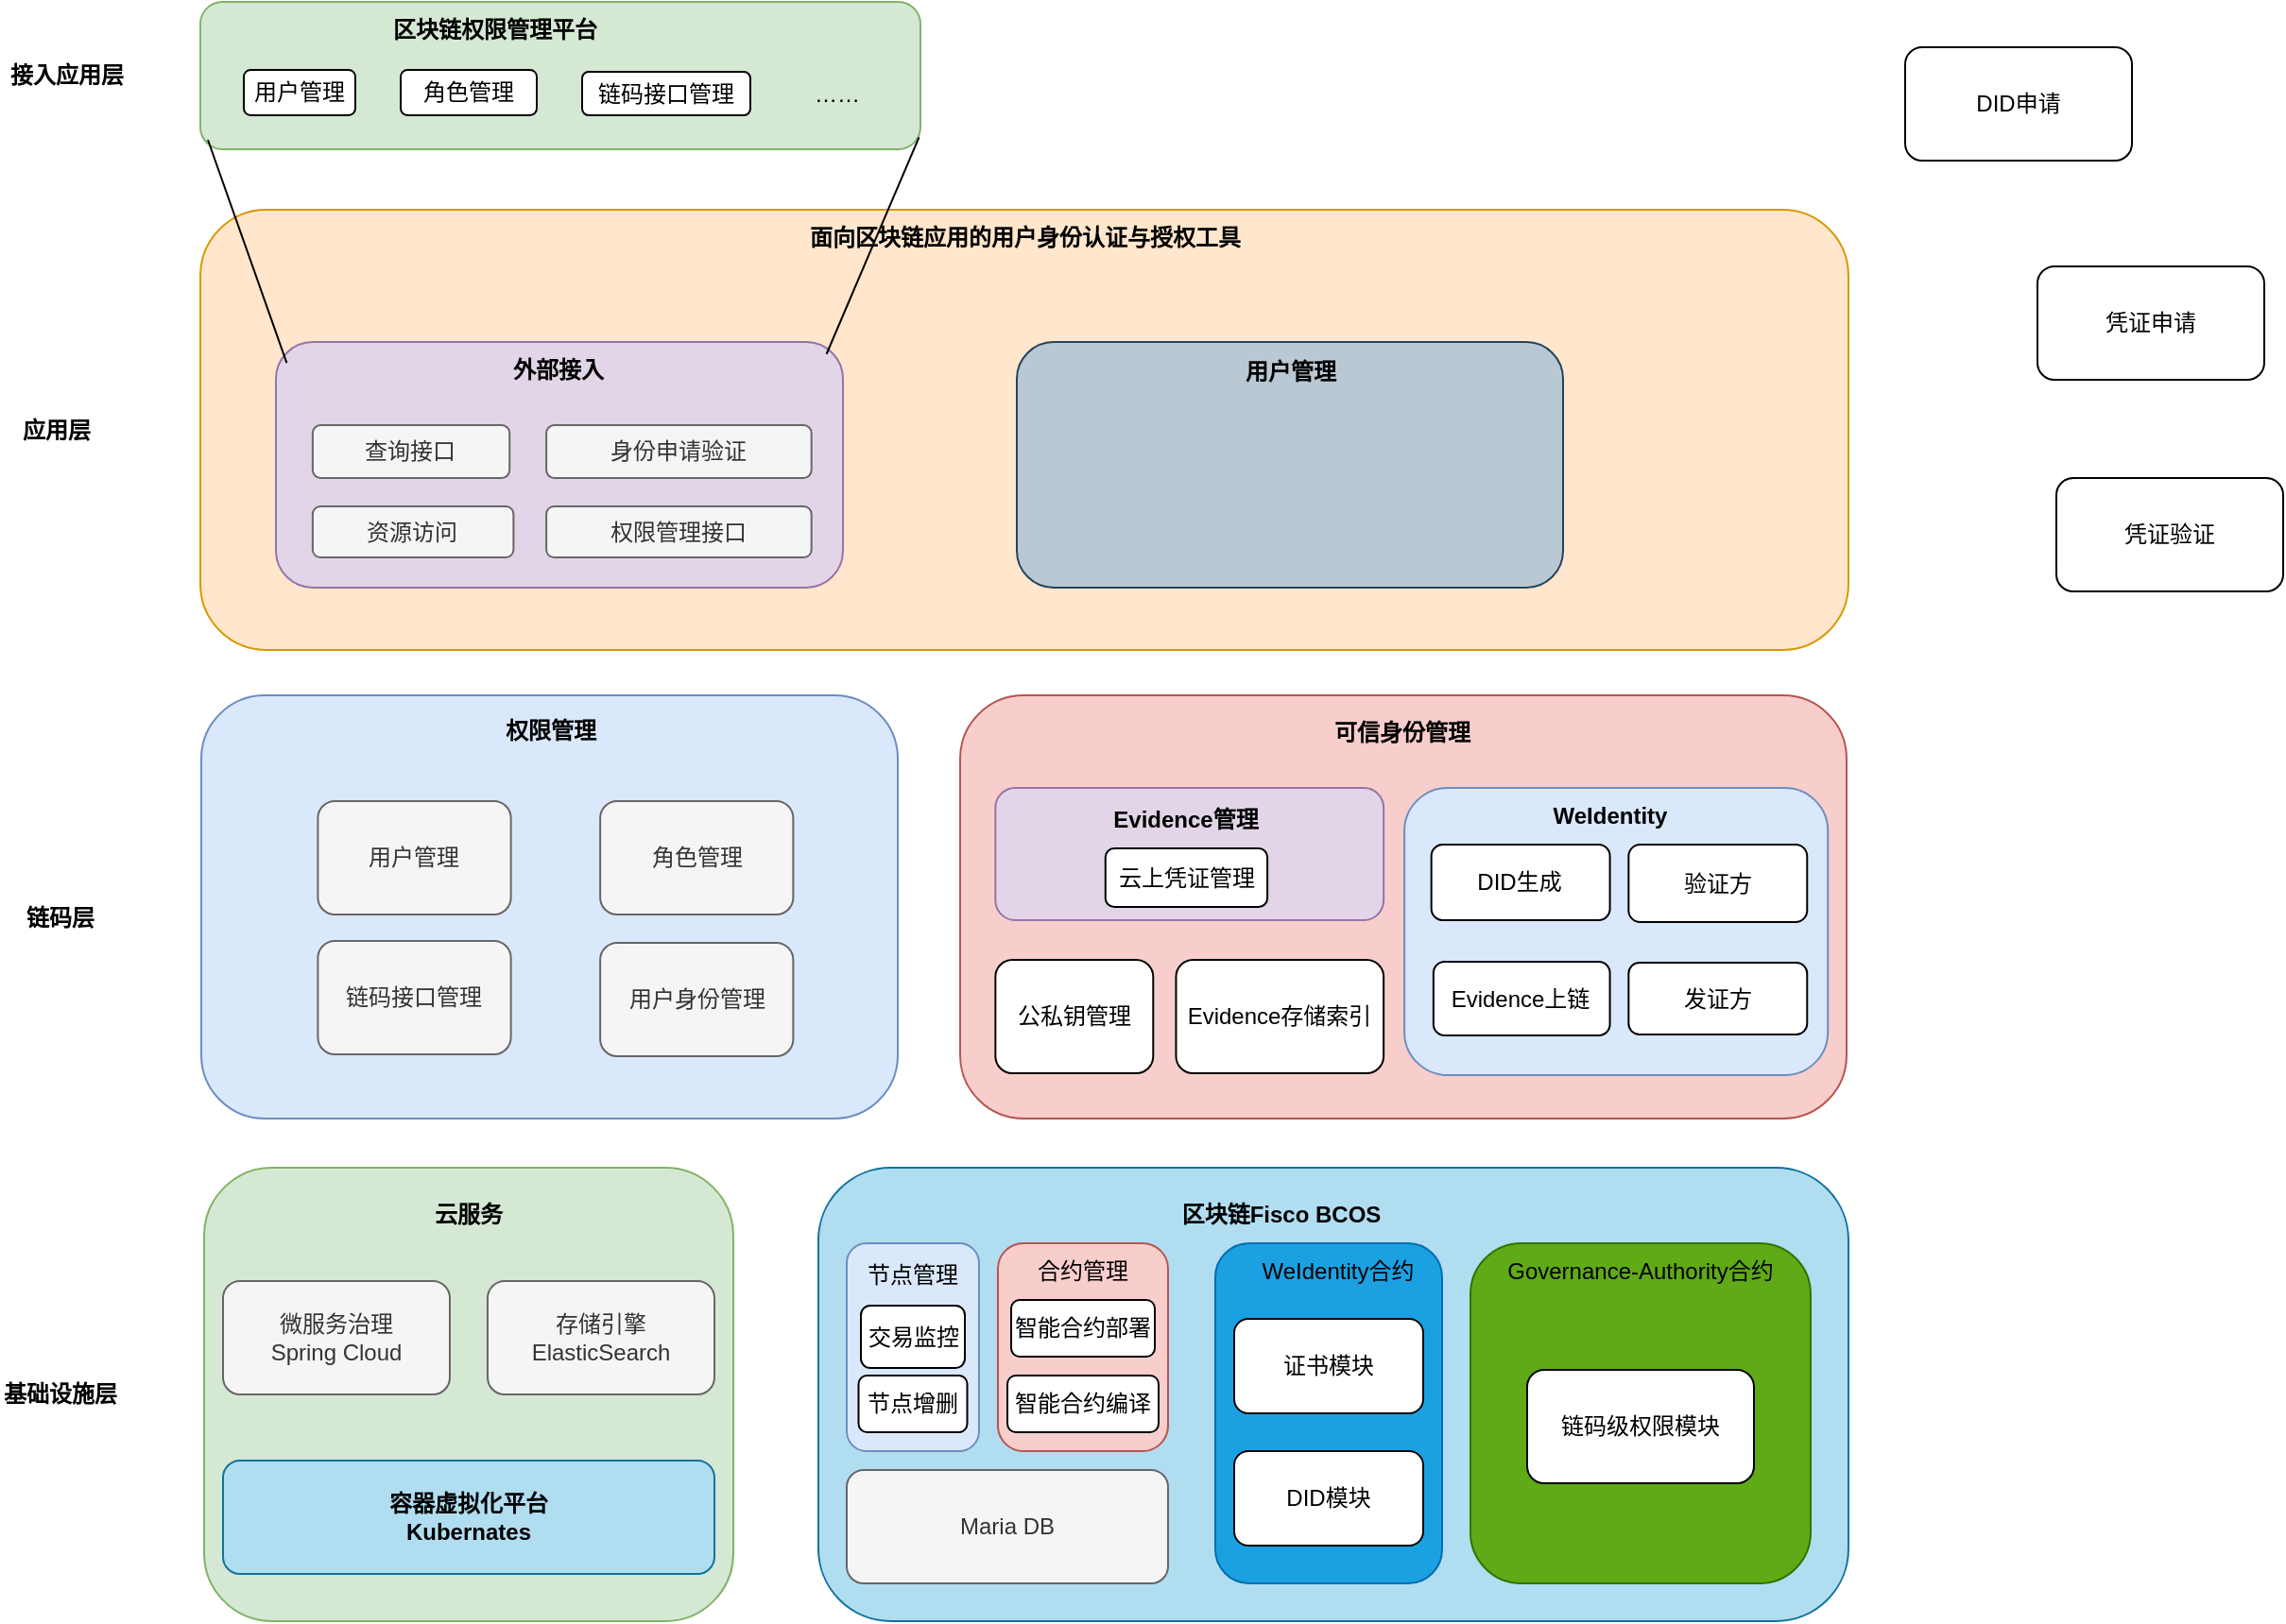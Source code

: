 <mxfile version="17.4.6" type="github">
  <diagram id="CHTWvZ9OObj7_jBJQ946" name="Page-1">
    <mxGraphModel dx="1209" dy="1942" grid="1" gridSize="10" guides="1" tooltips="1" connect="1" arrows="1" fold="1" page="1" pageScale="1" pageWidth="827" pageHeight="1169" math="0" shadow="0">
      <root>
        <mxCell id="0" />
        <mxCell id="1" parent="0" />
        <mxCell id="BYqKNGFPrdksZqyR5QS9-35" value="" style="group" parent="1" vertex="1" connectable="0">
          <mxGeometry x="160" y="520" width="280" height="240" as="geometry" />
        </mxCell>
        <mxCell id="BYqKNGFPrdksZqyR5QS9-1" value="" style="rounded=1;whiteSpace=wrap;html=1;fillColor=#d5e8d4;strokeColor=#82b366;" parent="BYqKNGFPrdksZqyR5QS9-35" vertex="1">
          <mxGeometry width="280" height="240" as="geometry" />
        </mxCell>
        <mxCell id="BYqKNGFPrdksZqyR5QS9-3" value="&lt;b&gt;云服务&lt;/b&gt;" style="text;html=1;strokeColor=none;fillColor=none;align=center;verticalAlign=middle;whiteSpace=wrap;rounded=0;" parent="BYqKNGFPrdksZqyR5QS9-35" vertex="1">
          <mxGeometry x="110" y="10" width="60" height="30" as="geometry" />
        </mxCell>
        <mxCell id="BYqKNGFPrdksZqyR5QS9-4" value="微服务治理&lt;br&gt;Spring Cloud" style="rounded=1;whiteSpace=wrap;html=1;fillColor=#f5f5f5;fontColor=#333333;strokeColor=#666666;" parent="BYqKNGFPrdksZqyR5QS9-35" vertex="1">
          <mxGeometry x="10" y="60" width="120" height="60" as="geometry" />
        </mxCell>
        <mxCell id="BYqKNGFPrdksZqyR5QS9-5" value="存储引擎&lt;br&gt;ElasticSearch" style="rounded=1;whiteSpace=wrap;html=1;fillColor=#f5f5f5;fontColor=#333333;strokeColor=#666666;" parent="BYqKNGFPrdksZqyR5QS9-35" vertex="1">
          <mxGeometry x="150" y="60" width="120" height="60" as="geometry" />
        </mxCell>
        <mxCell id="BYqKNGFPrdksZqyR5QS9-6" value="&lt;b&gt;容器虚拟化平台&lt;br&gt;Kubernates&lt;/b&gt;" style="rounded=1;whiteSpace=wrap;html=1;fillColor=#b1ddf0;strokeColor=#10739e;" parent="BYqKNGFPrdksZqyR5QS9-35" vertex="1">
          <mxGeometry x="10" y="155" width="260" height="60" as="geometry" />
        </mxCell>
        <mxCell id="BYqKNGFPrdksZqyR5QS9-38" value="" style="group" parent="1" vertex="1" connectable="0">
          <mxGeometry x="485" y="520" width="545" height="240" as="geometry" />
        </mxCell>
        <mxCell id="BYqKNGFPrdksZqyR5QS9-2" value="" style="rounded=1;whiteSpace=wrap;html=1;arcSize=16;fillColor=#b1ddf0;strokeColor=#10739e;" parent="BYqKNGFPrdksZqyR5QS9-38" vertex="1">
          <mxGeometry width="545" height="240" as="geometry" />
        </mxCell>
        <mxCell id="BYqKNGFPrdksZqyR5QS9-8" value="Maria DB" style="rounded=1;whiteSpace=wrap;html=1;fillColor=#f5f5f5;fontColor=#333333;strokeColor=#666666;" parent="BYqKNGFPrdksZqyR5QS9-38" vertex="1">
          <mxGeometry x="15" y="160" width="170" height="60" as="geometry" />
        </mxCell>
        <mxCell id="BYqKNGFPrdksZqyR5QS9-9" value="" style="rounded=1;whiteSpace=wrap;html=1;fillColor=#1ba1e2;fontColor=#ffffff;strokeColor=#006EAF;" parent="BYqKNGFPrdksZqyR5QS9-38" vertex="1">
          <mxGeometry x="210" y="40" width="120" height="180" as="geometry" />
        </mxCell>
        <mxCell id="BYqKNGFPrdksZqyR5QS9-12" value="" style="rounded=1;whiteSpace=wrap;html=1;fillColor=#60a917;fontColor=#ffffff;strokeColor=#2D7600;" parent="BYqKNGFPrdksZqyR5QS9-38" vertex="1">
          <mxGeometry x="345" y="40" width="180" height="180" as="geometry" />
        </mxCell>
        <mxCell id="BYqKNGFPrdksZqyR5QS9-13" value="&lt;b&gt;区块链Fisco BCOS&lt;/b&gt;" style="text;html=1;strokeColor=none;fillColor=none;align=center;verticalAlign=middle;whiteSpace=wrap;rounded=0;" parent="BYqKNGFPrdksZqyR5QS9-38" vertex="1">
          <mxGeometry x="190" y="10" width="110" height="30" as="geometry" />
        </mxCell>
        <mxCell id="BYqKNGFPrdksZqyR5QS9-15" value="WeIdentity合约" style="text;html=1;strokeColor=none;fillColor=none;align=center;verticalAlign=middle;whiteSpace=wrap;rounded=0;" parent="BYqKNGFPrdksZqyR5QS9-38" vertex="1">
          <mxGeometry x="230" y="40" width="90" height="30" as="geometry" />
        </mxCell>
        <mxCell id="BYqKNGFPrdksZqyR5QS9-16" value="Governance-Authority合约" style="text;html=1;strokeColor=none;fillColor=none;align=center;verticalAlign=middle;whiteSpace=wrap;rounded=0;" parent="BYqKNGFPrdksZqyR5QS9-38" vertex="1">
          <mxGeometry x="360" y="40" width="150" height="30" as="geometry" />
        </mxCell>
        <mxCell id="BYqKNGFPrdksZqyR5QS9-17" value="证书模块" style="rounded=1;whiteSpace=wrap;html=1;" parent="BYqKNGFPrdksZqyR5QS9-38" vertex="1">
          <mxGeometry x="220" y="80" width="100" height="50" as="geometry" />
        </mxCell>
        <mxCell id="BYqKNGFPrdksZqyR5QS9-18" value="DID模块" style="rounded=1;whiteSpace=wrap;html=1;" parent="BYqKNGFPrdksZqyR5QS9-38" vertex="1">
          <mxGeometry x="220" y="150" width="100" height="50" as="geometry" />
        </mxCell>
        <mxCell id="BYqKNGFPrdksZqyR5QS9-19" style="edgeStyle=orthogonalEdgeStyle;rounded=0;orthogonalLoop=1;jettySize=auto;html=1;exitX=0.5;exitY=1;exitDx=0;exitDy=0;" parent="BYqKNGFPrdksZqyR5QS9-38" source="BYqKNGFPrdksZqyR5QS9-16" target="BYqKNGFPrdksZqyR5QS9-16" edge="1">
          <mxGeometry relative="1" as="geometry" />
        </mxCell>
        <mxCell id="BYqKNGFPrdksZqyR5QS9-25" value="" style="group" parent="BYqKNGFPrdksZqyR5QS9-38" vertex="1" connectable="0">
          <mxGeometry x="15" y="40" width="80" height="110" as="geometry" />
        </mxCell>
        <mxCell id="BYqKNGFPrdksZqyR5QS9-14" value="" style="rounded=1;whiteSpace=wrap;html=1;fillColor=#dae8fc;strokeColor=#6c8ebf;" parent="BYqKNGFPrdksZqyR5QS9-25" vertex="1">
          <mxGeometry width="70" height="110" as="geometry" />
        </mxCell>
        <mxCell id="BYqKNGFPrdksZqyR5QS9-20" value="节点管理" style="text;html=1;strokeColor=none;fillColor=none;align=center;verticalAlign=middle;whiteSpace=wrap;rounded=0;container=1;" parent="BYqKNGFPrdksZqyR5QS9-25" vertex="1">
          <mxGeometry x="5" width="60" height="33" as="geometry">
            <mxRectangle y="10" width="80" height="20" as="alternateBounds" />
          </mxGeometry>
        </mxCell>
        <mxCell id="BYqKNGFPrdksZqyR5QS9-23" value="交易监控" style="rounded=1;whiteSpace=wrap;html=1;" parent="BYqKNGFPrdksZqyR5QS9-25" vertex="1">
          <mxGeometry x="7.5" y="33" width="55" height="33" as="geometry" />
        </mxCell>
        <mxCell id="BYqKNGFPrdksZqyR5QS9-24" value="节点增删" style="rounded=1;whiteSpace=wrap;html=1;" parent="BYqKNGFPrdksZqyR5QS9-25" vertex="1">
          <mxGeometry x="6.25" y="70" width="57.5" height="30" as="geometry" />
        </mxCell>
        <mxCell id="BYqKNGFPrdksZqyR5QS9-29" value="" style="group" parent="BYqKNGFPrdksZqyR5QS9-38" vertex="1" connectable="0">
          <mxGeometry x="95" y="40" width="90" height="110" as="geometry" />
        </mxCell>
        <mxCell id="BYqKNGFPrdksZqyR5QS9-10" value="" style="rounded=1;whiteSpace=wrap;html=1;fillColor=#f8cecc;strokeColor=#b85450;" parent="BYqKNGFPrdksZqyR5QS9-29" vertex="1">
          <mxGeometry width="90" height="110" as="geometry" />
        </mxCell>
        <mxCell id="BYqKNGFPrdksZqyR5QS9-21" value="合约管理" style="text;html=1;strokeColor=none;fillColor=none;align=center;verticalAlign=middle;whiteSpace=wrap;rounded=0;" parent="BYqKNGFPrdksZqyR5QS9-29" vertex="1">
          <mxGeometry x="15" width="60" height="30" as="geometry" />
        </mxCell>
        <mxCell id="BYqKNGFPrdksZqyR5QS9-27" value="智能合约部署" style="rounded=1;whiteSpace=wrap;html=1;" parent="BYqKNGFPrdksZqyR5QS9-29" vertex="1">
          <mxGeometry x="7" y="30" width="76" height="30" as="geometry" />
        </mxCell>
        <mxCell id="BYqKNGFPrdksZqyR5QS9-28" value="智能合约编译" style="rounded=1;whiteSpace=wrap;html=1;" parent="BYqKNGFPrdksZqyR5QS9-29" vertex="1">
          <mxGeometry x="5" y="70" width="80" height="30" as="geometry" />
        </mxCell>
        <mxCell id="BYqKNGFPrdksZqyR5QS9-34" value="链码级权限模块" style="rounded=1;whiteSpace=wrap;html=1;" parent="BYqKNGFPrdksZqyR5QS9-38" vertex="1">
          <mxGeometry x="375" y="107" width="120" height="60" as="geometry" />
        </mxCell>
        <mxCell id="BYqKNGFPrdksZqyR5QS9-39" value="&lt;b&gt;基础设施层&lt;/b&gt;" style="text;html=1;strokeColor=none;fillColor=none;align=center;verticalAlign=middle;whiteSpace=wrap;rounded=0;" parent="1" vertex="1">
          <mxGeometry x="53" y="625" width="62" height="30" as="geometry" />
        </mxCell>
        <mxCell id="BYqKNGFPrdksZqyR5QS9-59" value="" style="group" parent="1" vertex="1" connectable="0">
          <mxGeometry x="560" y="270" width="469" height="224" as="geometry" />
        </mxCell>
        <mxCell id="BYqKNGFPrdksZqyR5QS9-45" value="" style="rounded=1;whiteSpace=wrap;html=1;fillColor=#f8cecc;strokeColor=#b85450;" parent="BYqKNGFPrdksZqyR5QS9-59" vertex="1">
          <mxGeometry width="469.0" height="224" as="geometry" />
        </mxCell>
        <mxCell id="BYqKNGFPrdksZqyR5QS9-40" value="&lt;b&gt;可信身份管理&lt;/b&gt;" style="text;html=1;strokeColor=none;fillColor=none;align=center;verticalAlign=middle;whiteSpace=wrap;rounded=0;" parent="BYqKNGFPrdksZqyR5QS9-59" vertex="1">
          <mxGeometry x="193.311" y="5" width="82.377" height="30" as="geometry" />
        </mxCell>
        <mxCell id="BYqKNGFPrdksZqyR5QS9-57" value="" style="group" parent="BYqKNGFPrdksZqyR5QS9-59" vertex="1" connectable="0">
          <mxGeometry x="235.049" y="49" width="224.066" height="152" as="geometry" />
        </mxCell>
        <mxCell id="BYqKNGFPrdksZqyR5QS9-51" value="" style="rounded=1;whiteSpace=wrap;html=1;fillColor=#dae8fc;strokeColor=#6c8ebf;" parent="BYqKNGFPrdksZqyR5QS9-57" vertex="1">
          <mxGeometry width="224.066" height="152" as="geometry" />
        </mxCell>
        <mxCell id="BYqKNGFPrdksZqyR5QS9-44" value="&lt;b&gt;WeIdentity&lt;/b&gt;" style="text;html=1;strokeColor=none;fillColor=none;align=center;verticalAlign=middle;whiteSpace=wrap;rounded=0;" parent="BYqKNGFPrdksZqyR5QS9-57" vertex="1">
          <mxGeometry x="76.336" width="65.902" height="30" as="geometry" />
        </mxCell>
        <mxCell id="BYqKNGFPrdksZqyR5QS9-52" value="DID生成" style="rounded=1;whiteSpace=wrap;html=1;" parent="BYqKNGFPrdksZqyR5QS9-57" vertex="1">
          <mxGeometry x="14.279" y="30" width="94.459" height="40" as="geometry" />
        </mxCell>
        <mxCell id="BYqKNGFPrdksZqyR5QS9-53" value="验证方" style="rounded=1;whiteSpace=wrap;html=1;" parent="BYqKNGFPrdksZqyR5QS9-57" vertex="1">
          <mxGeometry x="118.623" y="30" width="94.459" height="41" as="geometry" />
        </mxCell>
        <mxCell id="BYqKNGFPrdksZqyR5QS9-54" value="发证方" style="rounded=1;whiteSpace=wrap;html=1;" parent="BYqKNGFPrdksZqyR5QS9-57" vertex="1">
          <mxGeometry x="118.623" y="92.5" width="94.459" height="38" as="geometry" />
        </mxCell>
        <mxCell id="BYqKNGFPrdksZqyR5QS9-55" value="Evidence上链" style="rounded=1;whiteSpace=wrap;html=1;" parent="BYqKNGFPrdksZqyR5QS9-57" vertex="1">
          <mxGeometry x="15.377" y="92" width="93.361" height="39" as="geometry" />
        </mxCell>
        <mxCell id="BYqKNGFPrdksZqyR5QS9-58" value="" style="group" parent="BYqKNGFPrdksZqyR5QS9-59" vertex="1" connectable="0">
          <mxGeometry x="18.672" y="49" width="205.393" height="151" as="geometry" />
        </mxCell>
        <mxCell id="BYqKNGFPrdksZqyR5QS9-49" value="Evidence存储索引" style="rounded=1;whiteSpace=wrap;html=1;" parent="BYqKNGFPrdksZqyR5QS9-58" vertex="1">
          <mxGeometry x="95.557" y="91" width="109.836" height="60" as="geometry" />
        </mxCell>
        <mxCell id="BYqKNGFPrdksZqyR5QS9-50" value="" style="group" parent="BYqKNGFPrdksZqyR5QS9-58" vertex="1" connectable="0">
          <mxGeometry width="205.393" height="70" as="geometry" />
        </mxCell>
        <mxCell id="BYqKNGFPrdksZqyR5QS9-11" value="" style="rounded=1;whiteSpace=wrap;html=1;fillColor=#e1d5e7;strokeColor=#9673a6;" parent="BYqKNGFPrdksZqyR5QS9-50" vertex="1">
          <mxGeometry width="205.393" height="70" as="geometry" />
        </mxCell>
        <mxCell id="BYqKNGFPrdksZqyR5QS9-43" value="&lt;b&gt;Evidence管理&lt;/b&gt;" style="text;html=1;strokeColor=none;fillColor=none;align=center;verticalAlign=middle;whiteSpace=wrap;rounded=0;" parent="BYqKNGFPrdksZqyR5QS9-50" vertex="1">
          <mxGeometry x="57.664" y="2" width="86.77" height="30" as="geometry" />
        </mxCell>
        <mxCell id="BYqKNGFPrdksZqyR5QS9-46" value="云上凭证管理" style="rounded=1;whiteSpace=wrap;html=1;" parent="BYqKNGFPrdksZqyR5QS9-50" vertex="1">
          <mxGeometry x="58.215" y="32" width="85.672" height="31" as="geometry" />
        </mxCell>
        <mxCell id="BYqKNGFPrdksZqyR5QS9-48" value="公私钥管理" style="rounded=1;whiteSpace=wrap;html=1;" parent="BYqKNGFPrdksZqyR5QS9-58" vertex="1">
          <mxGeometry y="91" width="83.475" height="60" as="geometry" />
        </mxCell>
        <mxCell id="BYqKNGFPrdksZqyR5QS9-70" value="" style="group" parent="1" vertex="1" connectable="0">
          <mxGeometry x="158.5" y="270" width="368.5" height="224" as="geometry" />
        </mxCell>
        <mxCell id="BYqKNGFPrdksZqyR5QS9-42" value="" style="rounded=1;whiteSpace=wrap;html=1;fillColor=#dae8fc;strokeColor=#6c8ebf;" parent="BYqKNGFPrdksZqyR5QS9-70" vertex="1">
          <mxGeometry width="368.5" height="224" as="geometry" />
        </mxCell>
        <mxCell id="BYqKNGFPrdksZqyR5QS9-60" value="&lt;b&gt;权限管理&lt;/b&gt;" style="text;html=1;strokeColor=none;fillColor=none;align=center;verticalAlign=middle;whiteSpace=wrap;rounded=0;" parent="BYqKNGFPrdksZqyR5QS9-70" vertex="1">
          <mxGeometry x="159.995" y="4" width="51.062" height="30" as="geometry" />
        </mxCell>
        <mxCell id="BYqKNGFPrdksZqyR5QS9-68" value="" style="group" parent="BYqKNGFPrdksZqyR5QS9-70" vertex="1" connectable="0">
          <mxGeometry x="61.7" y="56" width="353.607" height="172" as="geometry" />
        </mxCell>
        <mxCell id="BYqKNGFPrdksZqyR5QS9-61" value="用户管理" style="rounded=1;whiteSpace=wrap;html=1;fillColor=#f5f5f5;fontColor=#333333;strokeColor=#666666;" parent="BYqKNGFPrdksZqyR5QS9-68" vertex="1">
          <mxGeometry width="102.125" height="60" as="geometry" />
        </mxCell>
        <mxCell id="BYqKNGFPrdksZqyR5QS9-63" value="链码接口管理" style="rounded=1;whiteSpace=wrap;html=1;fillColor=#f5f5f5;fontColor=#333333;strokeColor=#666666;" parent="BYqKNGFPrdksZqyR5QS9-68" vertex="1">
          <mxGeometry y="74" width="102.125" height="60" as="geometry" />
        </mxCell>
        <mxCell id="BYqKNGFPrdksZqyR5QS9-65" value="用户身份管理" style="rounded=1;whiteSpace=wrap;html=1;fillColor=#f5f5f5;fontColor=#333333;strokeColor=#666666;" parent="BYqKNGFPrdksZqyR5QS9-70" vertex="1">
          <mxGeometry x="211.058" y="131" width="102.125" height="60" as="geometry" />
        </mxCell>
        <mxCell id="BYqKNGFPrdksZqyR5QS9-62" value="角色管理" style="rounded=1;whiteSpace=wrap;html=1;fillColor=#f5f5f5;fontColor=#333333;strokeColor=#666666;" parent="BYqKNGFPrdksZqyR5QS9-70" vertex="1">
          <mxGeometry x="211.058" y="56" width="102.125" height="60" as="geometry" />
        </mxCell>
        <mxCell id="BYqKNGFPrdksZqyR5QS9-71" value="&lt;b&gt;链码层&lt;/b&gt;" style="text;html=1;strokeColor=none;fillColor=none;align=center;verticalAlign=middle;whiteSpace=wrap;rounded=0;" parent="1" vertex="1">
          <mxGeometry x="52" y="373" width="64" height="30" as="geometry" />
        </mxCell>
        <mxCell id="BYqKNGFPrdksZqyR5QS9-73" value="&lt;b&gt;应用层&lt;/b&gt;" style="text;html=1;strokeColor=none;fillColor=none;align=center;verticalAlign=middle;whiteSpace=wrap;rounded=0;" parent="1" vertex="1">
          <mxGeometry x="52" y="114.5" width="60" height="30" as="geometry" />
        </mxCell>
        <mxCell id="BYqKNGFPrdksZqyR5QS9-75" value="&lt;b&gt;接入应用层&lt;/b&gt;" style="text;html=1;strokeColor=none;fillColor=none;align=center;verticalAlign=middle;whiteSpace=wrap;rounded=0;" parent="1" vertex="1">
          <mxGeometry x="55" y="-73" width="65" height="30" as="geometry" />
        </mxCell>
        <mxCell id="BYqKNGFPrdksZqyR5QS9-82" value="" style="group" parent="1" vertex="1" connectable="0">
          <mxGeometry x="158" y="-97" width="381" height="78" as="geometry" />
        </mxCell>
        <mxCell id="BYqKNGFPrdksZqyR5QS9-74" value="" style="rounded=1;whiteSpace=wrap;html=1;fillColor=#d5e8d4;strokeColor=#82b366;" parent="BYqKNGFPrdksZqyR5QS9-82" vertex="1">
          <mxGeometry width="381" height="78" as="geometry" />
        </mxCell>
        <mxCell id="BYqKNGFPrdksZqyR5QS9-76" value="&lt;b&gt;区块链权限管理平台&lt;/b&gt;" style="text;html=1;strokeColor=none;fillColor=none;align=center;verticalAlign=middle;whiteSpace=wrap;rounded=0;" parent="BYqKNGFPrdksZqyR5QS9-82" vertex="1">
          <mxGeometry x="100.5" width="110" height="30" as="geometry" />
        </mxCell>
        <mxCell id="BYqKNGFPrdksZqyR5QS9-77" value="用户管理" style="rounded=1;whiteSpace=wrap;html=1;" parent="BYqKNGFPrdksZqyR5QS9-82" vertex="1">
          <mxGeometry x="23" y="36" width="59" height="24" as="geometry" />
        </mxCell>
        <mxCell id="BYqKNGFPrdksZqyR5QS9-78" value="角色管理" style="rounded=1;whiteSpace=wrap;html=1;" parent="BYqKNGFPrdksZqyR5QS9-82" vertex="1">
          <mxGeometry x="106" y="36" width="72" height="24" as="geometry" />
        </mxCell>
        <mxCell id="BYqKNGFPrdksZqyR5QS9-79" value="链码接口管理" style="rounded=1;whiteSpace=wrap;html=1;" parent="BYqKNGFPrdksZqyR5QS9-82" vertex="1">
          <mxGeometry x="202" y="37" width="89" height="23" as="geometry" />
        </mxCell>
        <mxCell id="BYqKNGFPrdksZqyR5QS9-81" value="……" style="text;html=1;strokeColor=none;fillColor=none;align=center;verticalAlign=middle;whiteSpace=wrap;rounded=0;" parent="BYqKNGFPrdksZqyR5QS9-82" vertex="1">
          <mxGeometry x="307" y="33.5" width="60" height="30" as="geometry" />
        </mxCell>
        <mxCell id="BYqKNGFPrdksZqyR5QS9-121" value="" style="group" parent="1" vertex="1" connectable="0">
          <mxGeometry x="158" y="13" width="872" height="233" as="geometry" />
        </mxCell>
        <mxCell id="BYqKNGFPrdksZqyR5QS9-72" value="" style="rounded=1;whiteSpace=wrap;html=1;fillColor=#ffe6cc;strokeColor=#d79b00;" parent="BYqKNGFPrdksZqyR5QS9-121" vertex="1">
          <mxGeometry width="872" height="233" as="geometry" />
        </mxCell>
        <mxCell id="BYqKNGFPrdksZqyR5QS9-83" value="&lt;b&gt;面向区块链应用的用户身份认证与授权工具&lt;/b&gt;" style="text;html=1;strokeColor=none;fillColor=none;align=center;verticalAlign=middle;whiteSpace=wrap;rounded=0;" parent="BYqKNGFPrdksZqyR5QS9-121" vertex="1">
          <mxGeometry x="317.5" width="237" height="30" as="geometry" />
        </mxCell>
        <mxCell id="BYqKNGFPrdksZqyR5QS9-93" value="" style="group" parent="BYqKNGFPrdksZqyR5QS9-121" vertex="1" connectable="0">
          <mxGeometry x="40" y="70" width="300" height="130" as="geometry" />
        </mxCell>
        <mxCell id="BYqKNGFPrdksZqyR5QS9-84" value="" style="rounded=1;whiteSpace=wrap;html=1;fillColor=#e1d5e7;strokeColor=#9673a6;" parent="BYqKNGFPrdksZqyR5QS9-93" vertex="1">
          <mxGeometry width="300" height="130" as="geometry" />
        </mxCell>
        <mxCell id="BYqKNGFPrdksZqyR5QS9-85" value="&lt;b&gt;外部接入&lt;/b&gt;" style="text;html=1;strokeColor=none;fillColor=none;align=center;verticalAlign=middle;whiteSpace=wrap;rounded=0;" parent="BYqKNGFPrdksZqyR5QS9-93" vertex="1">
          <mxGeometry x="108.333" width="83.333" height="30" as="geometry" />
        </mxCell>
        <mxCell id="BYqKNGFPrdksZqyR5QS9-88" value="查询接口" style="rounded=1;whiteSpace=wrap;html=1;fillColor=#f5f5f5;fontColor=#333333;strokeColor=#666666;" parent="BYqKNGFPrdksZqyR5QS9-93" vertex="1">
          <mxGeometry x="19.444" y="44" width="104.167" height="28" as="geometry" />
        </mxCell>
        <mxCell id="BYqKNGFPrdksZqyR5QS9-89" value="身份申请验证" style="rounded=1;whiteSpace=wrap;html=1;fillColor=#f5f5f5;fontColor=#333333;strokeColor=#666666;" parent="BYqKNGFPrdksZqyR5QS9-93" vertex="1">
          <mxGeometry x="143.056" y="44" width="140.278" height="28" as="geometry" />
        </mxCell>
        <mxCell id="BYqKNGFPrdksZqyR5QS9-90" value="资源访问" style="rounded=1;whiteSpace=wrap;html=1;fillColor=#f5f5f5;fontColor=#333333;strokeColor=#666666;" parent="BYqKNGFPrdksZqyR5QS9-93" vertex="1">
          <mxGeometry x="19.444" y="87" width="106.25" height="27" as="geometry" />
        </mxCell>
        <mxCell id="BYqKNGFPrdksZqyR5QS9-91" value="权限管理接口" style="rounded=1;whiteSpace=wrap;html=1;fillColor=#f5f5f5;fontColor=#333333;strokeColor=#666666;" parent="BYqKNGFPrdksZqyR5QS9-93" vertex="1">
          <mxGeometry x="143.056" y="87" width="140.278" height="27" as="geometry" />
        </mxCell>
        <mxCell id="BYqKNGFPrdksZqyR5QS9-96" value="" style="rounded=1;whiteSpace=wrap;html=1;fillColor=#bac8d3;strokeColor=#23445d;" parent="BYqKNGFPrdksZqyR5QS9-121" vertex="1">
          <mxGeometry x="432" y="70" width="289" height="130" as="geometry" />
        </mxCell>
        <mxCell id="BYqKNGFPrdksZqyR5QS9-97" value="&lt;b&gt;用户管理&lt;/b&gt;" style="text;html=1;strokeColor=none;fillColor=none;align=center;verticalAlign=middle;whiteSpace=wrap;rounded=0;" parent="BYqKNGFPrdksZqyR5QS9-121" vertex="1">
          <mxGeometry x="539.5" y="71" width="74" height="30" as="geometry" />
        </mxCell>
        <mxCell id="BYqKNGFPrdksZqyR5QS9-95" value="" style="endArrow=none;html=1;rounded=0;entryX=0.019;entryY=0.085;entryDx=0;entryDy=0;entryPerimeter=0;" parent="1" target="BYqKNGFPrdksZqyR5QS9-84" edge="1">
          <mxGeometry width="50" height="50" relative="1" as="geometry">
            <mxPoint x="162" y="-24" as="sourcePoint" />
            <mxPoint x="196" y="-286" as="targetPoint" />
          </mxGeometry>
        </mxCell>
        <mxCell id="BYqKNGFPrdksZqyR5QS9-94" value="" style="endArrow=none;html=1;rounded=0;entryX=0.998;entryY=0.919;entryDx=0;entryDy=0;entryPerimeter=0;exitX=0.971;exitY=0.049;exitDx=0;exitDy=0;exitPerimeter=0;" parent="1" source="BYqKNGFPrdksZqyR5QS9-84" target="BYqKNGFPrdksZqyR5QS9-74" edge="1">
          <mxGeometry width="50" height="50" relative="1" as="geometry">
            <mxPoint x="486" y="43" as="sourcePoint" />
            <mxPoint x="536" y="-7" as="targetPoint" />
          </mxGeometry>
        </mxCell>
        <mxCell id="fW6Bg58dKo-5TQdi1yOE-1" value="DID申请" style="rounded=1;whiteSpace=wrap;html=1;" vertex="1" parent="1">
          <mxGeometry x="1060" y="-73" width="120" height="60" as="geometry" />
        </mxCell>
        <mxCell id="fW6Bg58dKo-5TQdi1yOE-2" value="凭证申请" style="rounded=1;whiteSpace=wrap;html=1;" vertex="1" parent="1">
          <mxGeometry x="1130" y="43" width="120" height="60" as="geometry" />
        </mxCell>
        <mxCell id="fW6Bg58dKo-5TQdi1yOE-3" value="凭证验证" style="rounded=1;whiteSpace=wrap;html=1;" vertex="1" parent="1">
          <mxGeometry x="1140" y="155" width="120" height="60" as="geometry" />
        </mxCell>
      </root>
    </mxGraphModel>
  </diagram>
</mxfile>

